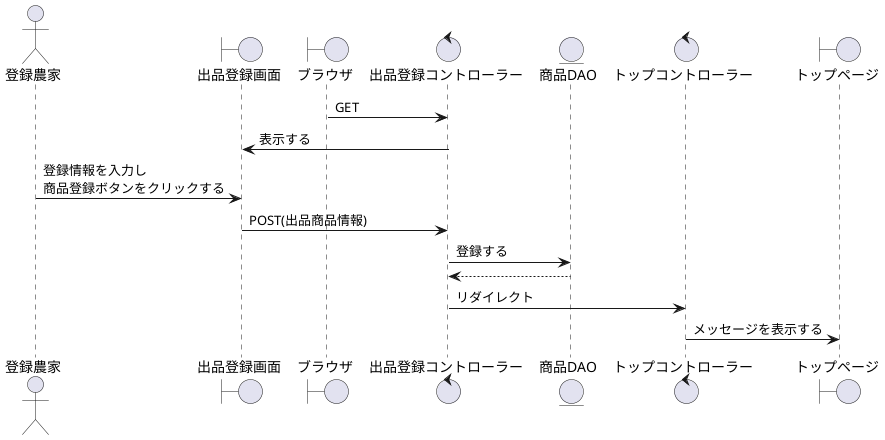 @startuml 出品登録を表示

actor    "登録農家" as act
boundary "出品登録画面" as b
boundary "ブラウザ" as brz
control  "出品登録コントローラー" as Acquisition_c
entity   "商品DAO" as merchandise
control  "トップコントローラー" as top_c
boundary "トップページ" as Top

'-------------------------------------------------------------------------------------------

brz -> Acquisition_c : GET
b <- Acquisition_c : 表示する
act -> b : 登録情報を入力し\n商品登録ボタンをクリックする
b -> Acquisition_c : POST(出品商品情報)
Acquisition_c -> merchandise : 登録する
Acquisition_c <-- merchandise
Acquisition_c -> top_c : リダイレクト
top_c -> Top : メッセージを表示する
@enduml